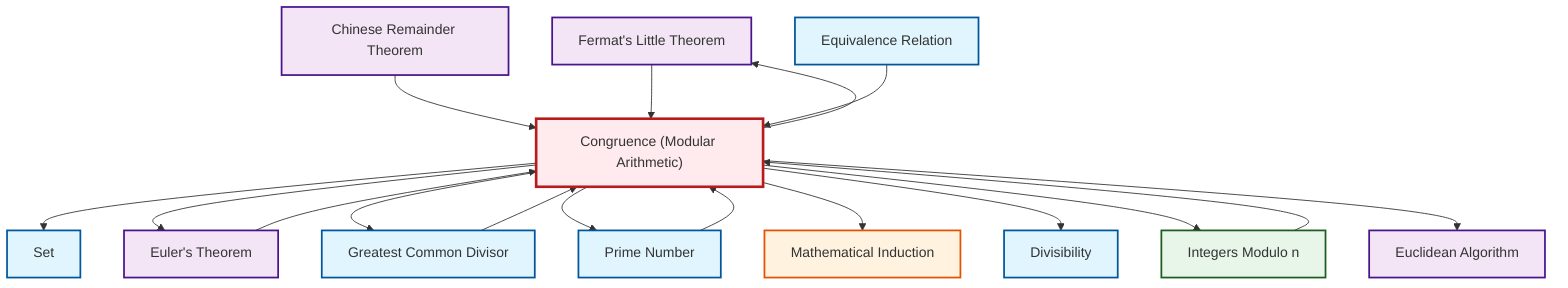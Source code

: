 graph TD
    classDef definition fill:#e1f5fe,stroke:#01579b,stroke-width:2px
    classDef theorem fill:#f3e5f5,stroke:#4a148c,stroke-width:2px
    classDef axiom fill:#fff3e0,stroke:#e65100,stroke-width:2px
    classDef example fill:#e8f5e9,stroke:#1b5e20,stroke-width:2px
    classDef current fill:#ffebee,stroke:#b71c1c,stroke-width:3px
    ax-induction["Mathematical Induction"]:::axiom
    thm-fermat-little["Fermat's Little Theorem"]:::theorem
    def-set["Set"]:::definition
    thm-chinese-remainder["Chinese Remainder Theorem"]:::theorem
    def-prime["Prime Number"]:::definition
    thm-euclidean-algorithm["Euclidean Algorithm"]:::theorem
    def-equivalence-relation["Equivalence Relation"]:::definition
    ex-quotient-integers-mod-n["Integers Modulo n"]:::example
    def-divisibility["Divisibility"]:::definition
    def-congruence["Congruence (Modular Arithmetic)"]:::definition
    def-gcd["Greatest Common Divisor"]:::definition
    thm-euler["Euler's Theorem"]:::theorem
    ex-quotient-integers-mod-n --> def-congruence
    def-congruence --> def-set
    def-congruence --> thm-euler
    thm-chinese-remainder --> def-congruence
    def-prime --> def-congruence
    def-congruence --> def-gcd
    def-congruence --> def-prime
    def-congruence --> thm-fermat-little
    thm-euler --> def-congruence
    def-congruence --> ax-induction
    def-congruence --> def-divisibility
    def-congruence --> ex-quotient-integers-mod-n
    def-gcd --> def-congruence
    thm-fermat-little --> def-congruence
    def-equivalence-relation --> def-congruence
    def-congruence --> thm-euclidean-algorithm
    class def-congruence current